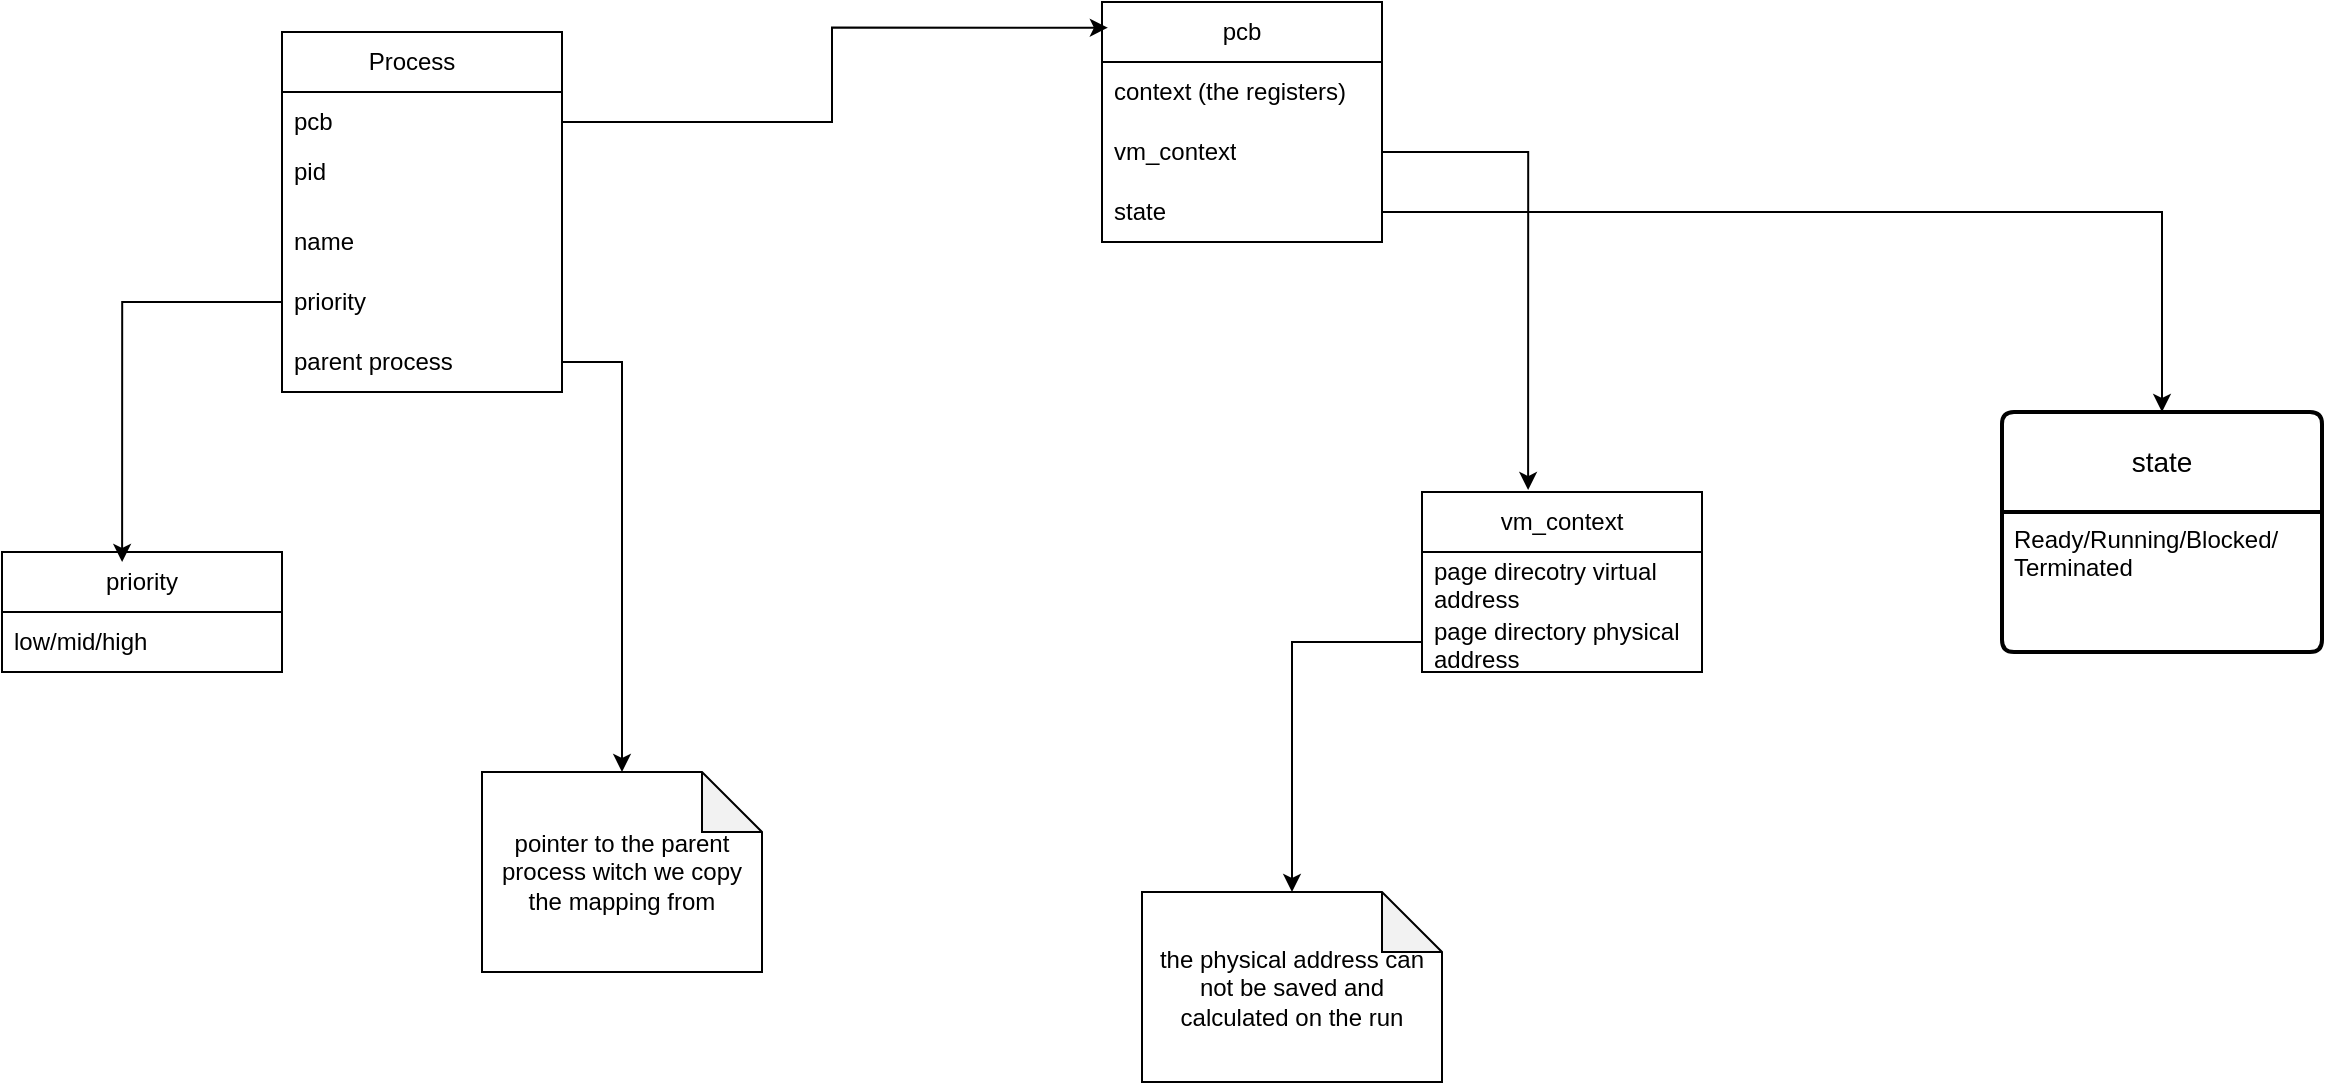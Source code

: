 <mxfile version="22.1.22" type="embed">
  <diagram name="‫עמוד-1‬" id="vK0m1Ttn5gZoGNgX4CV5">
    <mxGraphModel dx="1042" dy="653" grid="1" gridSize="10" guides="1" tooltips="1" connect="1" arrows="1" fold="1" page="1" pageScale="1" pageWidth="827" pageHeight="1169" math="0" shadow="0">
      <root>
        <mxCell id="0" />
        <mxCell id="1" parent="0" />
        <mxCell id="gSbnvLHzwqbPuaVxRiaN-5" value="Process&lt;span style=&quot;white-space: pre;&quot;&gt;&#x9;&lt;/span&gt;" style="swimlane;fontStyle=0;childLayout=stackLayout;horizontal=1;startSize=30;horizontalStack=0;resizeParent=1;resizeParentMax=0;resizeLast=0;collapsible=1;marginBottom=0;whiteSpace=wrap;html=1;" parent="1" vertex="1">
          <mxGeometry x="160" y="40" width="140" height="180" as="geometry">
            <mxRectangle x="130" y="110" width="90" height="30" as="alternateBounds" />
          </mxGeometry>
        </mxCell>
        <mxCell id="gSbnvLHzwqbPuaVxRiaN-6" value="pcb&lt;span style=&quot;white-space: pre;&quot;&gt;&#x9;&lt;/span&gt;" style="text;strokeColor=none;fillColor=none;align=left;verticalAlign=middle;spacingLeft=4;spacingRight=4;overflow=hidden;points=[[0,0.5],[1,0.5]];portConstraint=eastwest;rotatable=0;whiteSpace=wrap;html=1;" parent="gSbnvLHzwqbPuaVxRiaN-5" vertex="1">
          <mxGeometry y="30" width="140" height="30" as="geometry" />
        </mxCell>
        <mxCell id="gSbnvLHzwqbPuaVxRiaN-7" value="pid&lt;div&gt;&lt;br&gt;&lt;/div&gt;" style="text;strokeColor=none;fillColor=none;align=left;verticalAlign=middle;spacingLeft=4;spacingRight=4;overflow=hidden;points=[[0,0.5],[1,0.5]];portConstraint=eastwest;rotatable=0;whiteSpace=wrap;html=1;" parent="gSbnvLHzwqbPuaVxRiaN-5" vertex="1">
          <mxGeometry y="60" width="140" height="30" as="geometry" />
        </mxCell>
        <mxCell id="gSbnvLHzwqbPuaVxRiaN-8" value="name" style="text;strokeColor=none;fillColor=none;align=left;verticalAlign=middle;spacingLeft=4;spacingRight=4;overflow=hidden;points=[[0,0.5],[1,0.5]];portConstraint=eastwest;rotatable=0;whiteSpace=wrap;html=1;" parent="gSbnvLHzwqbPuaVxRiaN-5" vertex="1">
          <mxGeometry y="90" width="140" height="30" as="geometry" />
        </mxCell>
        <mxCell id="gSbnvLHzwqbPuaVxRiaN-9" value="priority" style="text;strokeColor=none;fillColor=none;align=left;verticalAlign=middle;spacingLeft=4;spacingRight=4;overflow=hidden;points=[[0,0.5],[1,0.5]];portConstraint=eastwest;rotatable=0;whiteSpace=wrap;html=1;" parent="gSbnvLHzwqbPuaVxRiaN-5" vertex="1">
          <mxGeometry y="120" width="140" height="30" as="geometry" />
        </mxCell>
        <mxCell id="17" value="parent process" style="text;strokeColor=none;fillColor=none;align=left;verticalAlign=middle;spacingLeft=4;spacingRight=4;overflow=hidden;points=[[0,0.5],[1,0.5]];portConstraint=eastwest;rotatable=0;whiteSpace=wrap;html=1;" vertex="1" parent="gSbnvLHzwqbPuaVxRiaN-5">
          <mxGeometry y="150" width="140" height="30" as="geometry" />
        </mxCell>
        <mxCell id="gSbnvLHzwqbPuaVxRiaN-12" value="pcb" style="swimlane;fontStyle=0;childLayout=stackLayout;horizontal=1;startSize=30;horizontalStack=0;resizeParent=1;resizeParentMax=0;resizeLast=0;collapsible=1;marginBottom=0;whiteSpace=wrap;html=1;" parent="1" vertex="1">
          <mxGeometry x="570" y="25" width="140" height="120" as="geometry">
            <mxRectangle x="130" y="110" width="90" height="30" as="alternateBounds" />
          </mxGeometry>
        </mxCell>
        <mxCell id="gSbnvLHzwqbPuaVxRiaN-13" value="context (the registers)" style="text;strokeColor=none;fillColor=none;align=left;verticalAlign=middle;spacingLeft=4;spacingRight=4;overflow=hidden;points=[[0,0.5],[1,0.5]];portConstraint=eastwest;rotatable=0;whiteSpace=wrap;html=1;" parent="gSbnvLHzwqbPuaVxRiaN-12" vertex="1">
          <mxGeometry y="30" width="140" height="30" as="geometry" />
        </mxCell>
        <mxCell id="gSbnvLHzwqbPuaVxRiaN-14" value="vm_context" style="text;strokeColor=none;fillColor=none;align=left;verticalAlign=middle;spacingLeft=4;spacingRight=4;overflow=hidden;points=[[0,0.5],[1,0.5]];portConstraint=eastwest;rotatable=0;whiteSpace=wrap;html=1;" parent="gSbnvLHzwqbPuaVxRiaN-12" vertex="1">
          <mxGeometry y="60" width="140" height="30" as="geometry" />
        </mxCell>
        <mxCell id="gSbnvLHzwqbPuaVxRiaN-16" value="state" style="text;strokeColor=none;fillColor=none;align=left;verticalAlign=middle;spacingLeft=4;spacingRight=4;overflow=hidden;points=[[0,0.5],[1,0.5]];portConstraint=eastwest;rotatable=0;whiteSpace=wrap;html=1;" parent="gSbnvLHzwqbPuaVxRiaN-12" vertex="1">
          <mxGeometry y="90" width="140" height="30" as="geometry" />
        </mxCell>
        <mxCell id="gSbnvLHzwqbPuaVxRiaN-17" style="edgeStyle=orthogonalEdgeStyle;rounded=0;orthogonalLoop=1;jettySize=auto;html=1;exitX=1;exitY=0.5;exitDx=0;exitDy=0;entryX=0.021;entryY=0.107;entryDx=0;entryDy=0;entryPerimeter=0;" parent="1" source="gSbnvLHzwqbPuaVxRiaN-6" target="gSbnvLHzwqbPuaVxRiaN-12" edge="1">
          <mxGeometry relative="1" as="geometry" />
        </mxCell>
        <mxCell id="gSbnvLHzwqbPuaVxRiaN-23" value="priority" style="swimlane;fontStyle=0;childLayout=stackLayout;horizontal=1;startSize=30;horizontalStack=0;resizeParent=1;resizeParentMax=0;resizeLast=0;collapsible=1;marginBottom=0;whiteSpace=wrap;html=1;" parent="1" vertex="1">
          <mxGeometry x="20" y="300" width="140" height="60" as="geometry">
            <mxRectangle x="130" y="110" width="90" height="30" as="alternateBounds" />
          </mxGeometry>
        </mxCell>
        <mxCell id="gSbnvLHzwqbPuaVxRiaN-25" value="low/mid/high" style="text;strokeColor=none;fillColor=none;align=left;verticalAlign=middle;spacingLeft=4;spacingRight=4;overflow=hidden;points=[[0,0.5],[1,0.5]];portConstraint=eastwest;rotatable=0;whiteSpace=wrap;html=1;" parent="gSbnvLHzwqbPuaVxRiaN-23" vertex="1">
          <mxGeometry y="30" width="140" height="30" as="geometry" />
        </mxCell>
        <mxCell id="gSbnvLHzwqbPuaVxRiaN-28" style="edgeStyle=orthogonalEdgeStyle;rounded=0;orthogonalLoop=1;jettySize=auto;html=1;entryX=0.429;entryY=0.083;entryDx=0;entryDy=0;entryPerimeter=0;" parent="1" source="gSbnvLHzwqbPuaVxRiaN-9" target="gSbnvLHzwqbPuaVxRiaN-23" edge="1">
          <mxGeometry relative="1" as="geometry" />
        </mxCell>
        <mxCell id="gSbnvLHzwqbPuaVxRiaN-37" value="state" style="swimlane;childLayout=stackLayout;horizontal=1;startSize=50;horizontalStack=0;rounded=1;fontSize=14;fontStyle=0;strokeWidth=2;resizeParent=0;resizeLast=1;shadow=0;dashed=0;align=center;arcSize=4;whiteSpace=wrap;html=1;" parent="1" vertex="1">
          <mxGeometry x="1020" y="230" width="160" height="120" as="geometry" />
        </mxCell>
        <mxCell id="gSbnvLHzwqbPuaVxRiaN-38" value="Ready/Running/Blocked/&lt;div&gt;Terminated&lt;div&gt;&lt;br&gt;&lt;/div&gt;&lt;/div&gt;" style="align=left;strokeColor=none;fillColor=none;spacingLeft=4;spacingRight=4;fontSize=12;verticalAlign=top;resizable=0;rotatable=0;part=1;html=1;whiteSpace=wrap;" parent="gSbnvLHzwqbPuaVxRiaN-37" vertex="1">
          <mxGeometry y="50" width="160" height="70" as="geometry" />
        </mxCell>
        <mxCell id="gSbnvLHzwqbPuaVxRiaN-39" style="edgeStyle=orthogonalEdgeStyle;rounded=0;orthogonalLoop=1;jettySize=auto;html=1;exitX=1;exitY=0.5;exitDx=0;exitDy=0;" parent="1" source="gSbnvLHzwqbPuaVxRiaN-16" target="gSbnvLHzwqbPuaVxRiaN-37" edge="1">
          <mxGeometry relative="1" as="geometry" />
        </mxCell>
        <mxCell id="2" value="vm_context" style="swimlane;fontStyle=0;childLayout=stackLayout;horizontal=1;startSize=30;horizontalStack=0;resizeParent=1;resizeParentMax=0;resizeLast=0;collapsible=1;marginBottom=0;whiteSpace=wrap;html=1;" vertex="1" parent="1">
          <mxGeometry x="730" y="270" width="140" height="90" as="geometry" />
        </mxCell>
        <mxCell id="3" value="page direcotry virtual address" style="text;strokeColor=none;fillColor=none;align=left;verticalAlign=middle;spacingLeft=4;spacingRight=4;overflow=hidden;points=[[0,0.5],[1,0.5]];portConstraint=eastwest;rotatable=0;whiteSpace=wrap;html=1;" vertex="1" parent="2">
          <mxGeometry y="30" width="140" height="30" as="geometry" />
        </mxCell>
        <mxCell id="4" value="page directory physical address" style="text;strokeColor=none;fillColor=none;align=left;verticalAlign=middle;spacingLeft=4;spacingRight=4;overflow=hidden;points=[[0,0.5],[1,0.5]];portConstraint=eastwest;rotatable=0;whiteSpace=wrap;html=1;" vertex="1" parent="2">
          <mxGeometry y="60" width="140" height="30" as="geometry" />
        </mxCell>
        <mxCell id="6" style="edgeStyle=orthogonalEdgeStyle;rounded=0;orthogonalLoop=1;jettySize=auto;html=1;entryX=0.379;entryY=-0.011;entryDx=0;entryDy=0;entryPerimeter=0;" edge="1" parent="1" source="gSbnvLHzwqbPuaVxRiaN-14" target="2">
          <mxGeometry relative="1" as="geometry" />
        </mxCell>
        <mxCell id="12" value="the physical address can not be saved and calculated on the run" style="shape=note;whiteSpace=wrap;html=1;backgroundOutline=1;darkOpacity=0.05;" vertex="1" parent="1">
          <mxGeometry x="590" y="470" width="150" height="95" as="geometry" />
        </mxCell>
        <mxCell id="16" style="edgeStyle=orthogonalEdgeStyle;rounded=0;orthogonalLoop=1;jettySize=auto;html=1;" edge="1" parent="1" source="4" target="12">
          <mxGeometry relative="1" as="geometry" />
        </mxCell>
        <mxCell id="18" value="pointer to the parent process witch we copy the mapping from" style="shape=note;whiteSpace=wrap;html=1;backgroundOutline=1;darkOpacity=0.05;" vertex="1" parent="1">
          <mxGeometry x="260" y="410" width="140" height="100" as="geometry" />
        </mxCell>
        <mxCell id="19" style="edgeStyle=orthogonalEdgeStyle;rounded=0;orthogonalLoop=1;jettySize=auto;html=1;" edge="1" parent="1" source="17" target="18">
          <mxGeometry relative="1" as="geometry" />
        </mxCell>
      </root>
    </mxGraphModel>
  </diagram>
</mxfile>
